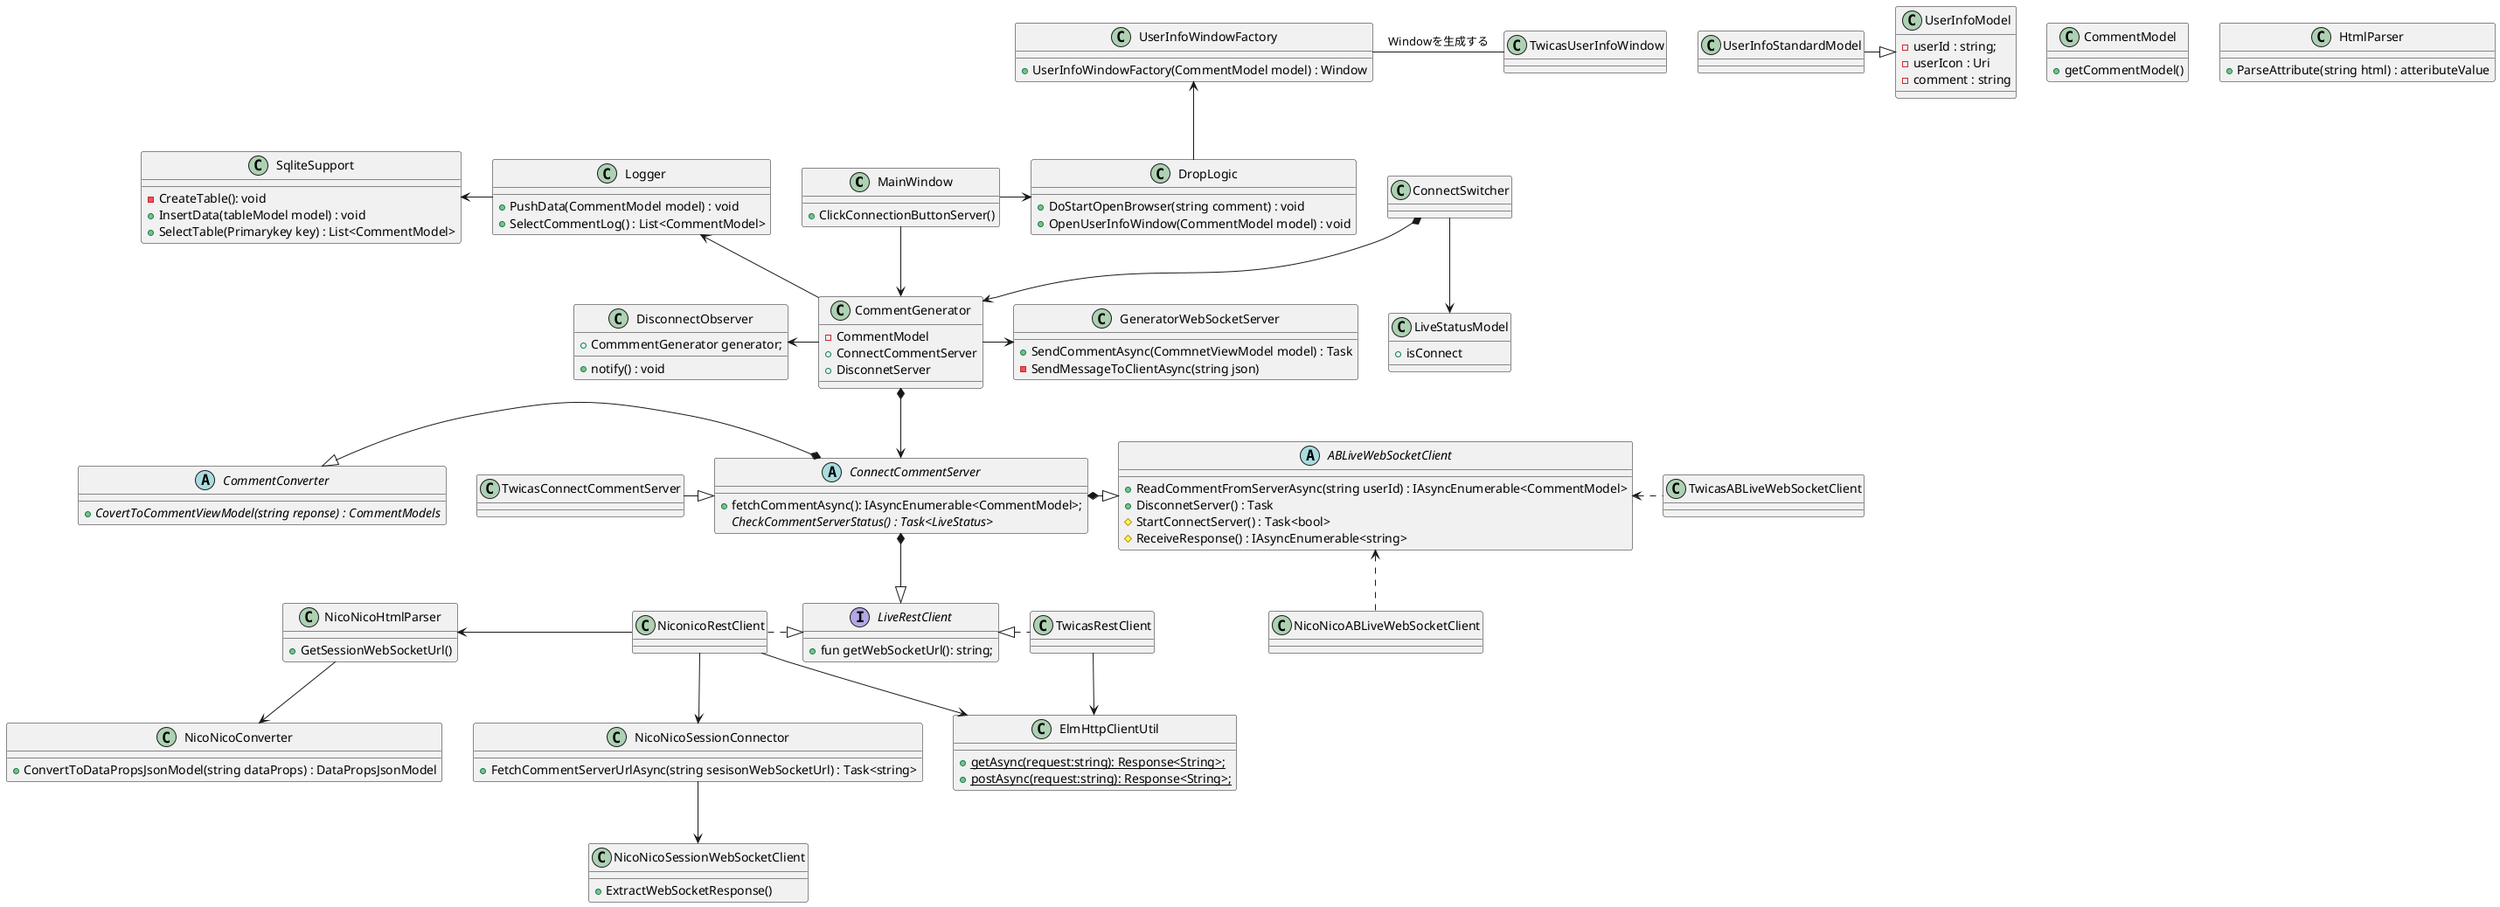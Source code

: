 @startuml コメント取得クラス図


    class MainWindow{
      +  ClickConnectionButtonServer()
    }
    class LiveStatusModel{
        + isConnect
    }
    class CommentModel{
        + getCommentModel()
    }
    class CommentGenerator{
        - CommentModel
        + ConnectCommentServer  
        + DisconnetServer
    }

    class GeneratorWebSocketServer{
        + SendCommentAsync(CommnetViewModel model) : Task
        - SendMessageToClientAsync(string json)
    }

    class UserInfoWindowFactory{
        + UserInfoWindowFactory(CommentModel model) : Window
    }
    
    MainWindow --> CommentGenerator
    CommentGenerator *-down-> ConnectCommentServer
    ConnectSwitcher *--> CommentGenerator
    ConnectSwitcher --> LiveStatusModel
    abstract class ABLiveWebSocketClient{
        + ReadCommentFromServerAsync(string userId) : IAsyncEnumerable<CommentModel>
        + DisconnetServer() : Task
        # StartConnectServer() : Task<bool>
        # ReceiveResponse() : IAsyncEnumerable<string>      
    }

    class NicoNicoABLiveWebSocketClient{

    }
    class TwicasABLiveWebSocketClient{
        
    }

    class SqliteSupport{
        - CreateTable(): void
        + InsertData(tableModel model) : void
        + SelectTable(Primarykey key) : List<CommentModel>
    }

    class Logger{
        + PushData(CommentModel model) : void
        + SelectCommentLog() : List<CommentModel>
    }

    'Observer
    class DisconnectObserver{
        + CommmentGenerator generator;
        + notify() : void
    }
    CommentGenerator -left-> DisconnectObserver

    abstract class ConnectCommentServer   {
        + fetchCommentAsync(): IAsyncEnumerable<CommentModel>;
        {abstract} CheckCommentServerStatus() : Task<LiveStatus>
    }
    
    class DropLogic{
        + DoStartOpenBrowser(string comment) : void
        + OpenUserInfoWindow(CommentModel model) : void
    }

    interface LiveRestClient{
        + fun getWebSocketUrl(): string;
    }
    class NiconicoRestClient{
        
    }
    class ElmHttpClientUtil{
        + {static} getAsync(request:string): Response<String>;
        + {static} postAsync(request:string): Response<String>;
    }


    class NicoNicoHtmlParser{
        + GetSessionWebSocketUrl()
    }

    abstract class CommentConverter{
        + {abstract} CovertToCommentViewModel(string reponse) : CommentModels
    }

    class NicoNicoConverter{
        + ConvertToDataPropsJsonModel(string dataProps) : DataPropsJsonModel
    }
    
    class UserInfoModel{
        - userId : string;
        - userIcon : Uri
        - comment : string
    }
    class HtmlParser{
        + ParseAttribute(string html) : atteributeValue
    }
    
    class NicoNicoSessionConnector{
        + FetchCommentServerUrlAsync(string sesisonWebSocketUrl) : Task<string>
    }

    class NicoNicoSessionWebSocketClient{
        + ExtractWebSocketResponse()
    }

    'コメントジェネレーター
    CommentGenerator -> GeneratorWebSocketServer 


    'コネクトコメントサーバ'
    ConnectCommentServer *-left-|> CommentConverter
    ConnectCommentServer *--|> LiveRestClient
    ConnectCommentServer *-right-|> ABLiveWebSocketClient

    'クライアント
    NicoNicoABLiveWebSocketClient .up.> ABLiveWebSocketClient
    TwicasABLiveWebSocketClient .left.> ABLiveWebSocketClient
    'ユーザー情報モデル
    UserInfoStandardModel -right-|> UserInfoModel
    'レストクライアント
    NiconicoRestClient .right.|> LiveRestClient
    TwicasRestClient   .left.|>  LiveRestClient
    
    CommentGenerator -up-> Logger
    Logger -left-> SqliteSupport

    MainWindow -right-> DropLogic

    DropLogic -up-> UserInfoWindowFactory

    UserInfoWindowFactory - TwicasUserInfoWindow : Windowを生成する

    NiconicoRestClient -down-> ElmHttpClientUtil
    TwicasRestClient   -down->   ElmHttpClientUtil 

    NiconicoRestClient -left-> NicoNicoHtmlParser    
    NiconicoRestClient -down-> NicoNicoSessionConnector

    NicoNicoSessionConnector -down-> NicoNicoSessionWebSocketClient
    NicoNicoHtmlParser -down-> NicoNicoConverter

    TwicasConnectCommentServer -|> ConnectCommentServer

@enduml